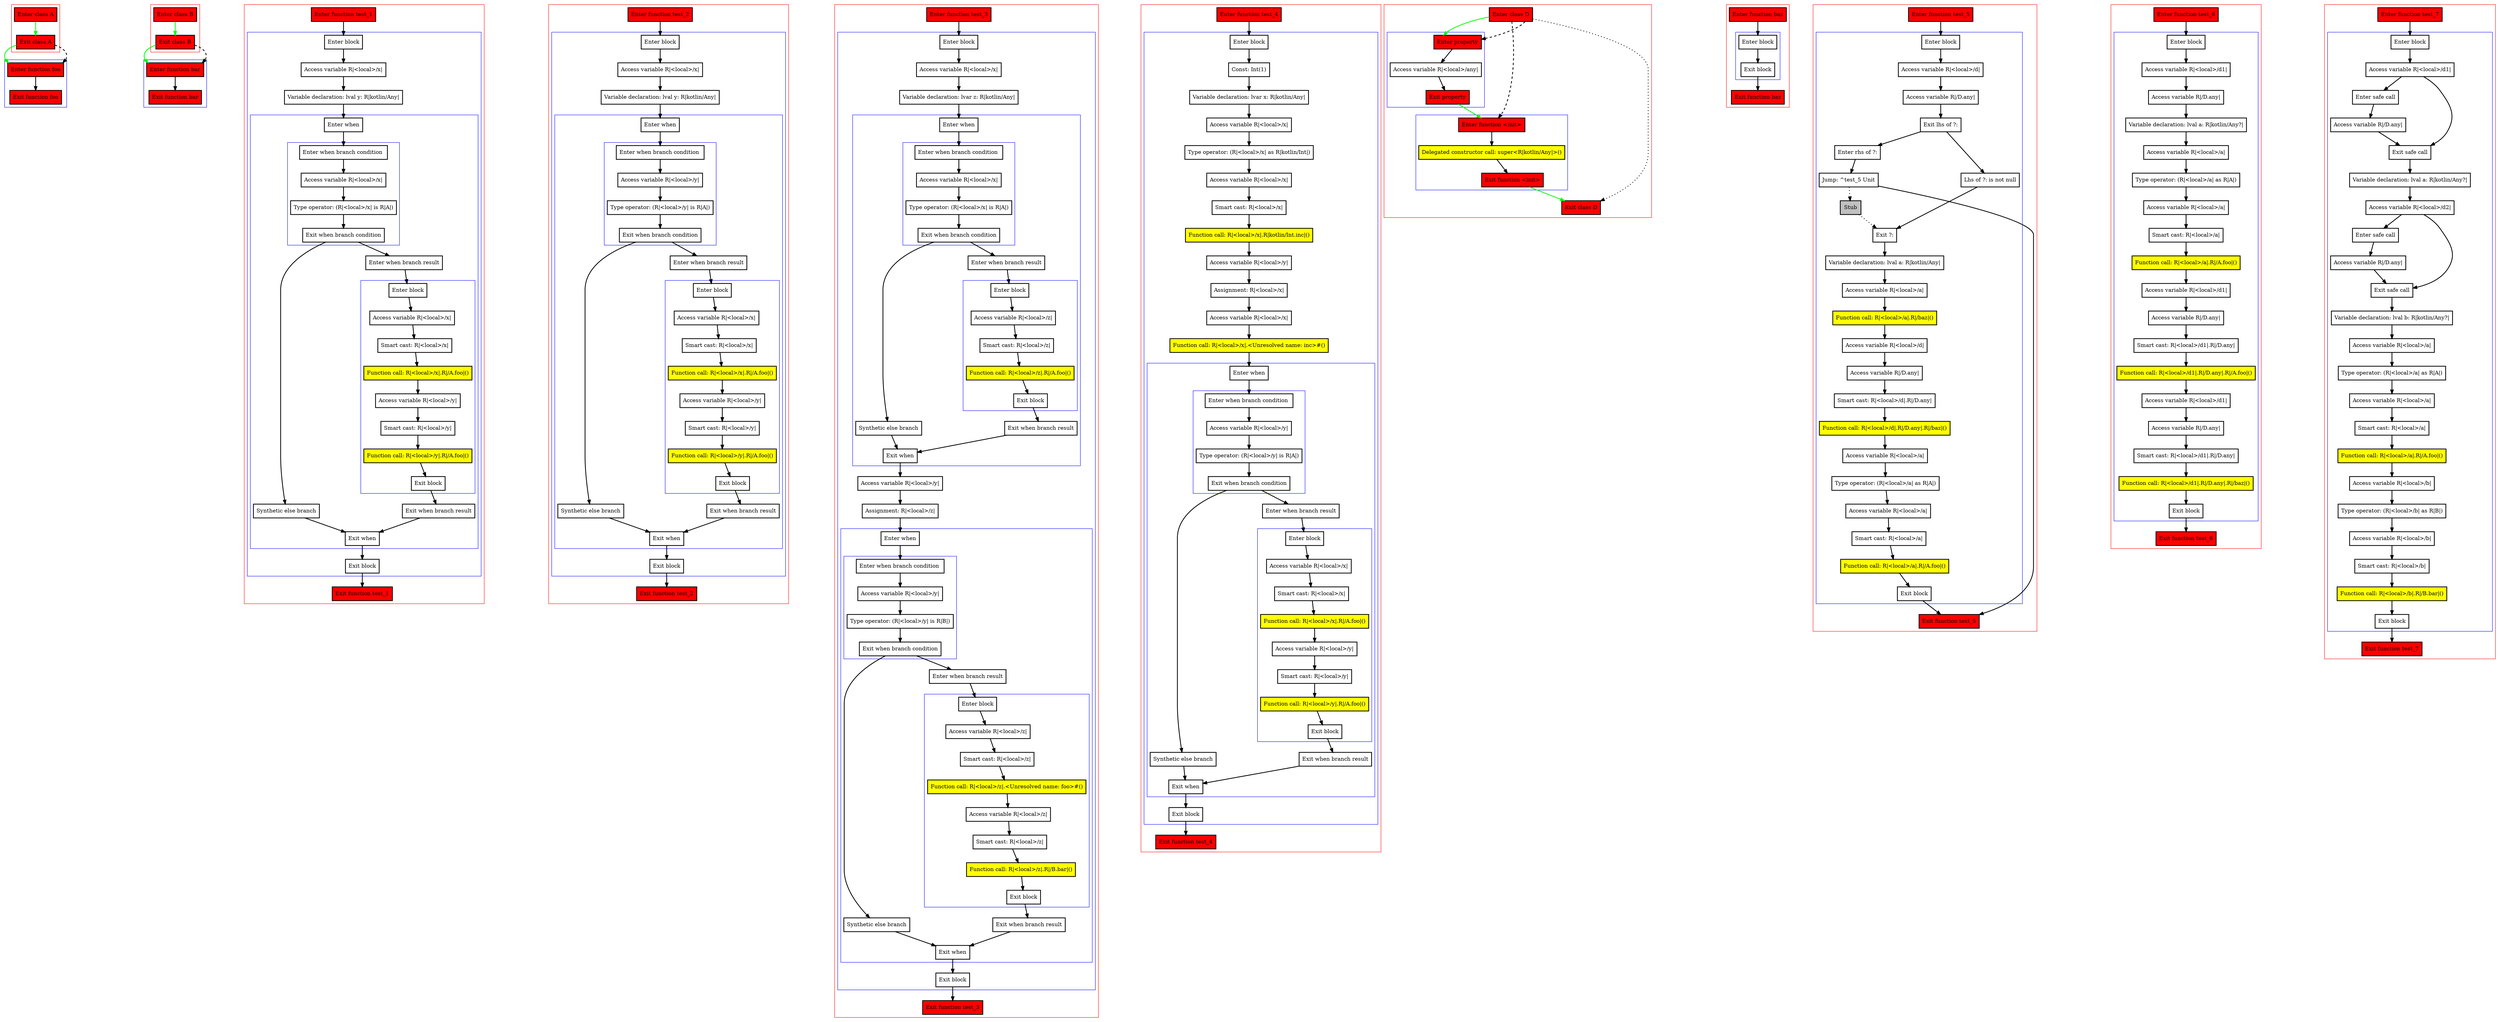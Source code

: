 digraph boundSmartcasts_kt {
    graph [nodesep=3]
    node [shape=box penwidth=2]
    edge [penwidth=2]

    subgraph cluster_0 {
        color=red
        0 [label="Enter class A" style="filled" fillcolor=red];
        1 [label="Exit class A" style="filled" fillcolor=red];
    }
    subgraph cluster_1 {
        color=blue
        2 [label="Enter function foo" style="filled" fillcolor=red];
        3 [label="Exit function foo" style="filled" fillcolor=red];
    }
    0 -> {1} [color=green];
    1 -> {2} [color=green];
    1 -> {2} [style=dashed];
    2 -> {3};

    subgraph cluster_2 {
        color=red
        4 [label="Enter class B" style="filled" fillcolor=red];
        5 [label="Exit class B" style="filled" fillcolor=red];
    }
    subgraph cluster_3 {
        color=blue
        6 [label="Enter function bar" style="filled" fillcolor=red];
        7 [label="Exit function bar" style="filled" fillcolor=red];
    }
    4 -> {5} [color=green];
    5 -> {6} [color=green];
    5 -> {6} [style=dashed];
    6 -> {7};

    subgraph cluster_4 {
        color=red
        8 [label="Enter function test_1" style="filled" fillcolor=red];
        subgraph cluster_5 {
            color=blue
            9 [label="Enter block"];
            10 [label="Access variable R|<local>/x|"];
            11 [label="Variable declaration: lval y: R|kotlin/Any|"];
            subgraph cluster_6 {
                color=blue
                12 [label="Enter when"];
                subgraph cluster_7 {
                    color=blue
                    13 [label="Enter when branch condition "];
                    14 [label="Access variable R|<local>/x|"];
                    15 [label="Type operator: (R|<local>/x| is R|A|)"];
                    16 [label="Exit when branch condition"];
                }
                17 [label="Synthetic else branch"];
                18 [label="Enter when branch result"];
                subgraph cluster_8 {
                    color=blue
                    19 [label="Enter block"];
                    20 [label="Access variable R|<local>/x|"];
                    21 [label="Smart cast: R|<local>/x|"];
                    22 [label="Function call: R|<local>/x|.R|/A.foo|()" style="filled" fillcolor=yellow];
                    23 [label="Access variable R|<local>/y|"];
                    24 [label="Smart cast: R|<local>/y|"];
                    25 [label="Function call: R|<local>/y|.R|/A.foo|()" style="filled" fillcolor=yellow];
                    26 [label="Exit block"];
                }
                27 [label="Exit when branch result"];
                28 [label="Exit when"];
            }
            29 [label="Exit block"];
        }
        30 [label="Exit function test_1" style="filled" fillcolor=red];
    }
    8 -> {9};
    9 -> {10};
    10 -> {11};
    11 -> {12};
    12 -> {13};
    13 -> {14};
    14 -> {15};
    15 -> {16};
    16 -> {17 18};
    17 -> {28};
    18 -> {19};
    19 -> {20};
    20 -> {21};
    21 -> {22};
    22 -> {23};
    23 -> {24};
    24 -> {25};
    25 -> {26};
    26 -> {27};
    27 -> {28};
    28 -> {29};
    29 -> {30};

    subgraph cluster_9 {
        color=red
        31 [label="Enter function test_2" style="filled" fillcolor=red];
        subgraph cluster_10 {
            color=blue
            32 [label="Enter block"];
            33 [label="Access variable R|<local>/x|"];
            34 [label="Variable declaration: lval y: R|kotlin/Any|"];
            subgraph cluster_11 {
                color=blue
                35 [label="Enter when"];
                subgraph cluster_12 {
                    color=blue
                    36 [label="Enter when branch condition "];
                    37 [label="Access variable R|<local>/y|"];
                    38 [label="Type operator: (R|<local>/y| is R|A|)"];
                    39 [label="Exit when branch condition"];
                }
                40 [label="Synthetic else branch"];
                41 [label="Enter when branch result"];
                subgraph cluster_13 {
                    color=blue
                    42 [label="Enter block"];
                    43 [label="Access variable R|<local>/x|"];
                    44 [label="Smart cast: R|<local>/x|"];
                    45 [label="Function call: R|<local>/x|.R|/A.foo|()" style="filled" fillcolor=yellow];
                    46 [label="Access variable R|<local>/y|"];
                    47 [label="Smart cast: R|<local>/y|"];
                    48 [label="Function call: R|<local>/y|.R|/A.foo|()" style="filled" fillcolor=yellow];
                    49 [label="Exit block"];
                }
                50 [label="Exit when branch result"];
                51 [label="Exit when"];
            }
            52 [label="Exit block"];
        }
        53 [label="Exit function test_2" style="filled" fillcolor=red];
    }
    31 -> {32};
    32 -> {33};
    33 -> {34};
    34 -> {35};
    35 -> {36};
    36 -> {37};
    37 -> {38};
    38 -> {39};
    39 -> {40 41};
    40 -> {51};
    41 -> {42};
    42 -> {43};
    43 -> {44};
    44 -> {45};
    45 -> {46};
    46 -> {47};
    47 -> {48};
    48 -> {49};
    49 -> {50};
    50 -> {51};
    51 -> {52};
    52 -> {53};

    subgraph cluster_14 {
        color=red
        54 [label="Enter function test_3" style="filled" fillcolor=red];
        subgraph cluster_15 {
            color=blue
            55 [label="Enter block"];
            56 [label="Access variable R|<local>/x|"];
            57 [label="Variable declaration: lvar z: R|kotlin/Any|"];
            subgraph cluster_16 {
                color=blue
                58 [label="Enter when"];
                subgraph cluster_17 {
                    color=blue
                    59 [label="Enter when branch condition "];
                    60 [label="Access variable R|<local>/x|"];
                    61 [label="Type operator: (R|<local>/x| is R|A|)"];
                    62 [label="Exit when branch condition"];
                }
                63 [label="Synthetic else branch"];
                64 [label="Enter when branch result"];
                subgraph cluster_18 {
                    color=blue
                    65 [label="Enter block"];
                    66 [label="Access variable R|<local>/z|"];
                    67 [label="Smart cast: R|<local>/z|"];
                    68 [label="Function call: R|<local>/z|.R|/A.foo|()" style="filled" fillcolor=yellow];
                    69 [label="Exit block"];
                }
                70 [label="Exit when branch result"];
                71 [label="Exit when"];
            }
            72 [label="Access variable R|<local>/y|"];
            73 [label="Assignment: R|<local>/z|"];
            subgraph cluster_19 {
                color=blue
                74 [label="Enter when"];
                subgraph cluster_20 {
                    color=blue
                    75 [label="Enter when branch condition "];
                    76 [label="Access variable R|<local>/y|"];
                    77 [label="Type operator: (R|<local>/y| is R|B|)"];
                    78 [label="Exit when branch condition"];
                }
                79 [label="Synthetic else branch"];
                80 [label="Enter when branch result"];
                subgraph cluster_21 {
                    color=blue
                    81 [label="Enter block"];
                    82 [label="Access variable R|<local>/z|"];
                    83 [label="Smart cast: R|<local>/z|"];
                    84 [label="Function call: R|<local>/z|.<Unresolved name: foo>#()" style="filled" fillcolor=yellow];
                    85 [label="Access variable R|<local>/z|"];
                    86 [label="Smart cast: R|<local>/z|"];
                    87 [label="Function call: R|<local>/z|.R|/B.bar|()" style="filled" fillcolor=yellow];
                    88 [label="Exit block"];
                }
                89 [label="Exit when branch result"];
                90 [label="Exit when"];
            }
            91 [label="Exit block"];
        }
        92 [label="Exit function test_3" style="filled" fillcolor=red];
    }
    54 -> {55};
    55 -> {56};
    56 -> {57};
    57 -> {58};
    58 -> {59};
    59 -> {60};
    60 -> {61};
    61 -> {62};
    62 -> {63 64};
    63 -> {71};
    64 -> {65};
    65 -> {66};
    66 -> {67};
    67 -> {68};
    68 -> {69};
    69 -> {70};
    70 -> {71};
    71 -> {72};
    72 -> {73};
    73 -> {74};
    74 -> {75};
    75 -> {76};
    76 -> {77};
    77 -> {78};
    78 -> {79 80};
    79 -> {90};
    80 -> {81};
    81 -> {82};
    82 -> {83};
    83 -> {84};
    84 -> {85};
    85 -> {86};
    86 -> {87};
    87 -> {88};
    88 -> {89};
    89 -> {90};
    90 -> {91};
    91 -> {92};

    subgraph cluster_22 {
        color=red
        93 [label="Enter function test_4" style="filled" fillcolor=red];
        subgraph cluster_23 {
            color=blue
            94 [label="Enter block"];
            95 [label="Const: Int(1)"];
            96 [label="Variable declaration: lvar x: R|kotlin/Any|"];
            97 [label="Access variable R|<local>/x|"];
            98 [label="Type operator: (R|<local>/x| as R|kotlin/Int|)"];
            99 [label="Access variable R|<local>/x|"];
            100 [label="Smart cast: R|<local>/x|"];
            101 [label="Function call: R|<local>/x|.R|kotlin/Int.inc|()" style="filled" fillcolor=yellow];
            102 [label="Access variable R|<local>/y|"];
            103 [label="Assignment: R|<local>/x|"];
            104 [label="Access variable R|<local>/x|"];
            105 [label="Function call: R|<local>/x|.<Unresolved name: inc>#()" style="filled" fillcolor=yellow];
            subgraph cluster_24 {
                color=blue
                106 [label="Enter when"];
                subgraph cluster_25 {
                    color=blue
                    107 [label="Enter when branch condition "];
                    108 [label="Access variable R|<local>/y|"];
                    109 [label="Type operator: (R|<local>/y| is R|A|)"];
                    110 [label="Exit when branch condition"];
                }
                111 [label="Synthetic else branch"];
                112 [label="Enter when branch result"];
                subgraph cluster_26 {
                    color=blue
                    113 [label="Enter block"];
                    114 [label="Access variable R|<local>/x|"];
                    115 [label="Smart cast: R|<local>/x|"];
                    116 [label="Function call: R|<local>/x|.R|/A.foo|()" style="filled" fillcolor=yellow];
                    117 [label="Access variable R|<local>/y|"];
                    118 [label="Smart cast: R|<local>/y|"];
                    119 [label="Function call: R|<local>/y|.R|/A.foo|()" style="filled" fillcolor=yellow];
                    120 [label="Exit block"];
                }
                121 [label="Exit when branch result"];
                122 [label="Exit when"];
            }
            123 [label="Exit block"];
        }
        124 [label="Exit function test_4" style="filled" fillcolor=red];
    }
    93 -> {94};
    94 -> {95};
    95 -> {96};
    96 -> {97};
    97 -> {98};
    98 -> {99};
    99 -> {100};
    100 -> {101};
    101 -> {102};
    102 -> {103};
    103 -> {104};
    104 -> {105};
    105 -> {106};
    106 -> {107};
    107 -> {108};
    108 -> {109};
    109 -> {110};
    110 -> {111 112};
    111 -> {122};
    112 -> {113};
    113 -> {114};
    114 -> {115};
    115 -> {116};
    116 -> {117};
    117 -> {118};
    118 -> {119};
    119 -> {120};
    120 -> {121};
    121 -> {122};
    122 -> {123};
    123 -> {124};

    subgraph cluster_27 {
        color=red
        125 [label="Enter class D" style="filled" fillcolor=red];
        subgraph cluster_28 {
            color=blue
            126 [label="Enter property" style="filled" fillcolor=red];
            127 [label="Access variable R|<local>/any|"];
            128 [label="Exit property" style="filled" fillcolor=red];
        }
        subgraph cluster_29 {
            color=blue
            129 [label="Enter function <init>" style="filled" fillcolor=red];
            130 [label="Delegated constructor call: super<R|kotlin/Any|>()" style="filled" fillcolor=yellow];
            131 [label="Exit function <init>" style="filled" fillcolor=red];
        }
        132 [label="Exit class D" style="filled" fillcolor=red];
    }
    125 -> {126} [color=green];
    125 -> {132} [style=dotted];
    125 -> {126 129} [style=dashed];
    126 -> {127};
    127 -> {128};
    128 -> {129} [color=green];
    129 -> {130};
    130 -> {131};
    131 -> {132} [color=green];

    subgraph cluster_30 {
        color=red
        133 [label="Enter function baz" style="filled" fillcolor=red];
        subgraph cluster_31 {
            color=blue
            134 [label="Enter block"];
            135 [label="Exit block"];
        }
        136 [label="Exit function baz" style="filled" fillcolor=red];
    }
    133 -> {134};
    134 -> {135};
    135 -> {136};

    subgraph cluster_32 {
        color=red
        137 [label="Enter function test_5" style="filled" fillcolor=red];
        subgraph cluster_33 {
            color=blue
            138 [label="Enter block"];
            139 [label="Access variable R|<local>/d|"];
            140 [label="Access variable R|/D.any|"];
            141 [label="Exit lhs of ?:"];
            142 [label="Enter rhs of ?:"];
            143 [label="Jump: ^test_5 Unit"];
            144 [label="Stub" style="filled" fillcolor=gray];
            145 [label="Lhs of ?: is not null"];
            146 [label="Exit ?:"];
            147 [label="Variable declaration: lval a: R|kotlin/Any|"];
            148 [label="Access variable R|<local>/a|"];
            149 [label="Function call: R|<local>/a|.R|/baz|()" style="filled" fillcolor=yellow];
            150 [label="Access variable R|<local>/d|"];
            151 [label="Access variable R|/D.any|"];
            152 [label="Smart cast: R|<local>/d|.R|/D.any|"];
            153 [label="Function call: R|<local>/d|.R|/D.any|.R|/baz|()" style="filled" fillcolor=yellow];
            154 [label="Access variable R|<local>/a|"];
            155 [label="Type operator: (R|<local>/a| as R|A|)"];
            156 [label="Access variable R|<local>/a|"];
            157 [label="Smart cast: R|<local>/a|"];
            158 [label="Function call: R|<local>/a|.R|/A.foo|()" style="filled" fillcolor=yellow];
            159 [label="Exit block"];
        }
        160 [label="Exit function test_5" style="filled" fillcolor=red];
    }
    137 -> {138};
    138 -> {139};
    139 -> {140};
    140 -> {141};
    141 -> {142 145};
    142 -> {143};
    143 -> {160};
    143 -> {144} [style=dotted];
    144 -> {146} [style=dotted];
    145 -> {146};
    146 -> {147};
    147 -> {148};
    148 -> {149};
    149 -> {150};
    150 -> {151};
    151 -> {152};
    152 -> {153};
    153 -> {154};
    154 -> {155};
    155 -> {156};
    156 -> {157};
    157 -> {158};
    158 -> {159};
    159 -> {160};

    subgraph cluster_34 {
        color=red
        161 [label="Enter function test_6" style="filled" fillcolor=red];
        subgraph cluster_35 {
            color=blue
            162 [label="Enter block"];
            163 [label="Access variable R|<local>/d1|"];
            164 [label="Access variable R|/D.any|"];
            165 [label="Variable declaration: lval a: R|kotlin/Any?|"];
            166 [label="Access variable R|<local>/a|"];
            167 [label="Type operator: (R|<local>/a| as R|A|)"];
            168 [label="Access variable R|<local>/a|"];
            169 [label="Smart cast: R|<local>/a|"];
            170 [label="Function call: R|<local>/a|.R|/A.foo|()" style="filled" fillcolor=yellow];
            171 [label="Access variable R|<local>/d1|"];
            172 [label="Access variable R|/D.any|"];
            173 [label="Smart cast: R|<local>/d1|.R|/D.any|"];
            174 [label="Function call: R|<local>/d1|.R|/D.any|.R|/A.foo|()" style="filled" fillcolor=yellow];
            175 [label="Access variable R|<local>/d1|"];
            176 [label="Access variable R|/D.any|"];
            177 [label="Smart cast: R|<local>/d1|.R|/D.any|"];
            178 [label="Function call: R|<local>/d1|.R|/D.any|.R|/baz|()" style="filled" fillcolor=yellow];
            179 [label="Exit block"];
        }
        180 [label="Exit function test_6" style="filled" fillcolor=red];
    }
    161 -> {162};
    162 -> {163};
    163 -> {164};
    164 -> {165};
    165 -> {166};
    166 -> {167};
    167 -> {168};
    168 -> {169};
    169 -> {170};
    170 -> {171};
    171 -> {172};
    172 -> {173};
    173 -> {174};
    174 -> {175};
    175 -> {176};
    176 -> {177};
    177 -> {178};
    178 -> {179};
    179 -> {180};

    subgraph cluster_36 {
        color=red
        181 [label="Enter function test_7" style="filled" fillcolor=red];
        subgraph cluster_37 {
            color=blue
            182 [label="Enter block"];
            183 [label="Access variable R|<local>/d1|"];
            184 [label="Enter safe call"];
            185 [label="Access variable R|/D.any|"];
            186 [label="Exit safe call"];
            187 [label="Variable declaration: lval a: R|kotlin/Any?|"];
            188 [label="Access variable R|<local>/d2|"];
            189 [label="Enter safe call"];
            190 [label="Access variable R|/D.any|"];
            191 [label="Exit safe call"];
            192 [label="Variable declaration: lval b: R|kotlin/Any?|"];
            193 [label="Access variable R|<local>/a|"];
            194 [label="Type operator: (R|<local>/a| as R|A|)"];
            195 [label="Access variable R|<local>/a|"];
            196 [label="Smart cast: R|<local>/a|"];
            197 [label="Function call: R|<local>/a|.R|/A.foo|()" style="filled" fillcolor=yellow];
            198 [label="Access variable R|<local>/b|"];
            199 [label="Type operator: (R|<local>/b| as R|B|)"];
            200 [label="Access variable R|<local>/b|"];
            201 [label="Smart cast: R|<local>/b|"];
            202 [label="Function call: R|<local>/b|.R|/B.bar|()" style="filled" fillcolor=yellow];
            203 [label="Exit block"];
        }
        204 [label="Exit function test_7" style="filled" fillcolor=red];
    }
    181 -> {182};
    182 -> {183};
    183 -> {184 186};
    184 -> {185};
    185 -> {186};
    186 -> {187};
    187 -> {188};
    188 -> {189 191};
    189 -> {190};
    190 -> {191};
    191 -> {192};
    192 -> {193};
    193 -> {194};
    194 -> {195};
    195 -> {196};
    196 -> {197};
    197 -> {198};
    198 -> {199};
    199 -> {200};
    200 -> {201};
    201 -> {202};
    202 -> {203};
    203 -> {204};

}

